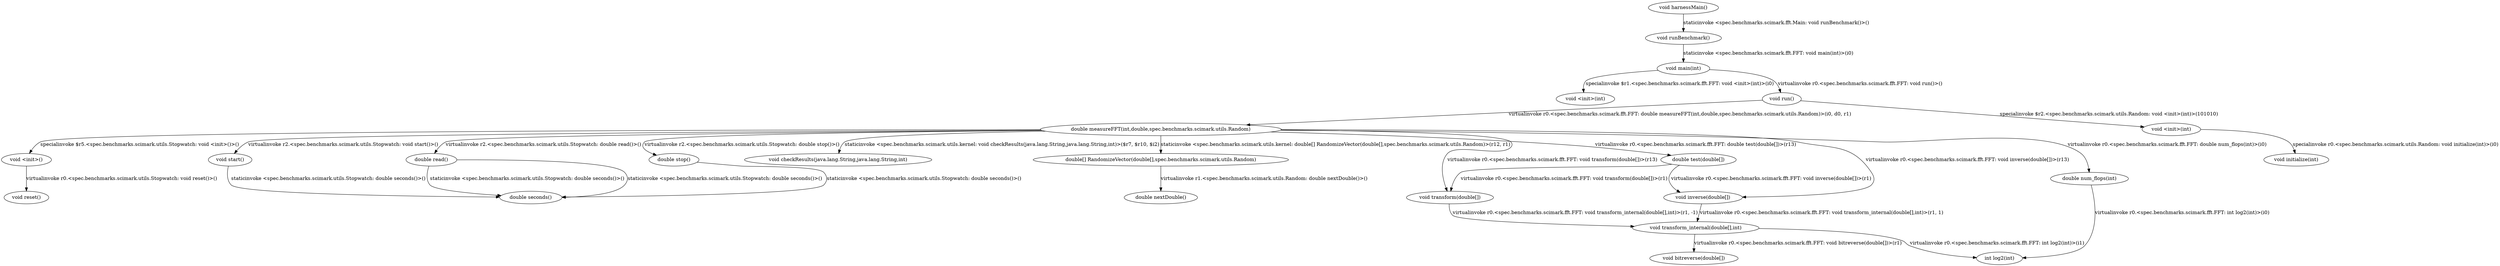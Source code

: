 digraph g {
23[label="void initialize(int)"]
11[label="double stop()"]
21[label="int log2(int)"]
22[label="void bitreverse(double[])"]
3[label="void <init>(int)"]
15[label="void <init>()"]
6[label="double measureFFT(int,double,spec.benchmarks.scimark.utils.Random)"]
2[label="void main(int)"]
1[label="void runBenchmark()"]
4[label="void run()"]
0[label="void harnessMain()"]
7[label="double read()"]
20[label="void transform_internal(double[],int)"]
17[label="double nextDouble()"]
10[label="double test(double[])"]
16[label="double[] RandomizeVector(double[],spec.benchmarks.scimark.utils.Random)"]
19[label="double seconds()"]
9[label="void checkResults(java.lang.String,java.lang.String,int)"]
14[label="void start()"]
18[label="void reset()"]
8[label="double num_flops(int)"]
12[label="void inverse(double[])"]
5[label="void <init>(int)"]
13[label="void transform(double[])"]
11->19[label="staticinvoke <spec.benchmarks.scimark.utils.Stopwatch: double seconds()>()"]
16->17[label="virtualinvoke r1.<spec.benchmarks.scimark.utils.Random: double nextDouble()>()"]
7->19[label="staticinvoke <spec.benchmarks.scimark.utils.Stopwatch: double seconds()>()"]
7->19[label="staticinvoke <spec.benchmarks.scimark.utils.Stopwatch: double seconds()>()"]
14->19[label="staticinvoke <spec.benchmarks.scimark.utils.Stopwatch: double seconds()>()"]
10->13[label="virtualinvoke r0.<spec.benchmarks.scimark.fft.FFT: void transform(double[])>(r1)"]
10->12[label="virtualinvoke r0.<spec.benchmarks.scimark.fft.FFT: void inverse(double[])>(r1)"]
8->21[label="virtualinvoke r0.<spec.benchmarks.scimark.fft.FFT: int log2(int)>(i0)"]
13->20[label="virtualinvoke r0.<spec.benchmarks.scimark.fft.FFT: void transform_internal(double[],int)>(r1, -1)"]
0->1[label="staticinvoke <spec.benchmarks.scimark.fft.Main: void runBenchmark()>()"]
1->2[label="staticinvoke <spec.benchmarks.scimark.fft.FFT: void main(int)>(i0)"]
2->3[label="specialinvoke $r1.<spec.benchmarks.scimark.fft.FFT: void <init>(int)>(i0)"]
20->22[label="virtualinvoke r0.<spec.benchmarks.scimark.fft.FFT: void bitreverse(double[])>(r1)"]
2->4[label="virtualinvoke r0.<spec.benchmarks.scimark.fft.FFT: void run()>()"]
20->21[label="virtualinvoke r0.<spec.benchmarks.scimark.fft.FFT: int log2(int)>(i1)"]
4->5[label="specialinvoke $r2.<spec.benchmarks.scimark.utils.Random: void <init>(int)>(101010)"]
4->6[label="virtualinvoke r0.<spec.benchmarks.scimark.fft.FFT: double measureFFT(int,double,spec.benchmarks.scimark.utils.Random)>(i0, d0, r1)"]
6->16[label="staticinvoke <spec.benchmarks.scimark.utils.kernel: double[] RandomizeVector(double[],spec.benchmarks.scimark.utils.Random)>(r12, r1)"]
6->15[label="specialinvoke $r5.<spec.benchmarks.scimark.utils.Stopwatch: void <init>()>()"]
6->7[label="virtualinvoke r2.<spec.benchmarks.scimark.utils.Stopwatch: double read()>()"]
6->8[label="virtualinvoke r0.<spec.benchmarks.scimark.fft.FFT: double num_flops(int)>(i0)"]
6->9[label="staticinvoke <spec.benchmarks.scimark.utils.kernel: void checkResults(java.lang.String,java.lang.String,int)>($r7, $r10, $i2)"]
15->18[label="virtualinvoke r0.<spec.benchmarks.scimark.utils.Stopwatch: void reset()>()"]
6->10[label="virtualinvoke r0.<spec.benchmarks.scimark.fft.FFT: double test(double[])>(r13)"]
6->12[label="virtualinvoke r0.<spec.benchmarks.scimark.fft.FFT: void inverse(double[])>(r13)"]
6->11[label="virtualinvoke r2.<spec.benchmarks.scimark.utils.Stopwatch: double stop()>()"]
12->20[label="virtualinvoke r0.<spec.benchmarks.scimark.fft.FFT: void transform_internal(double[],int)>(r1, 1)"]
6->14[label="virtualinvoke r2.<spec.benchmarks.scimark.utils.Stopwatch: void start()>()"]
5->23[label="specialinvoke r0.<spec.benchmarks.scimark.utils.Random: void initialize(int)>(i0)"]
6->13[label="virtualinvoke r0.<spec.benchmarks.scimark.fft.FFT: void transform(double[])>(r13)"]
}